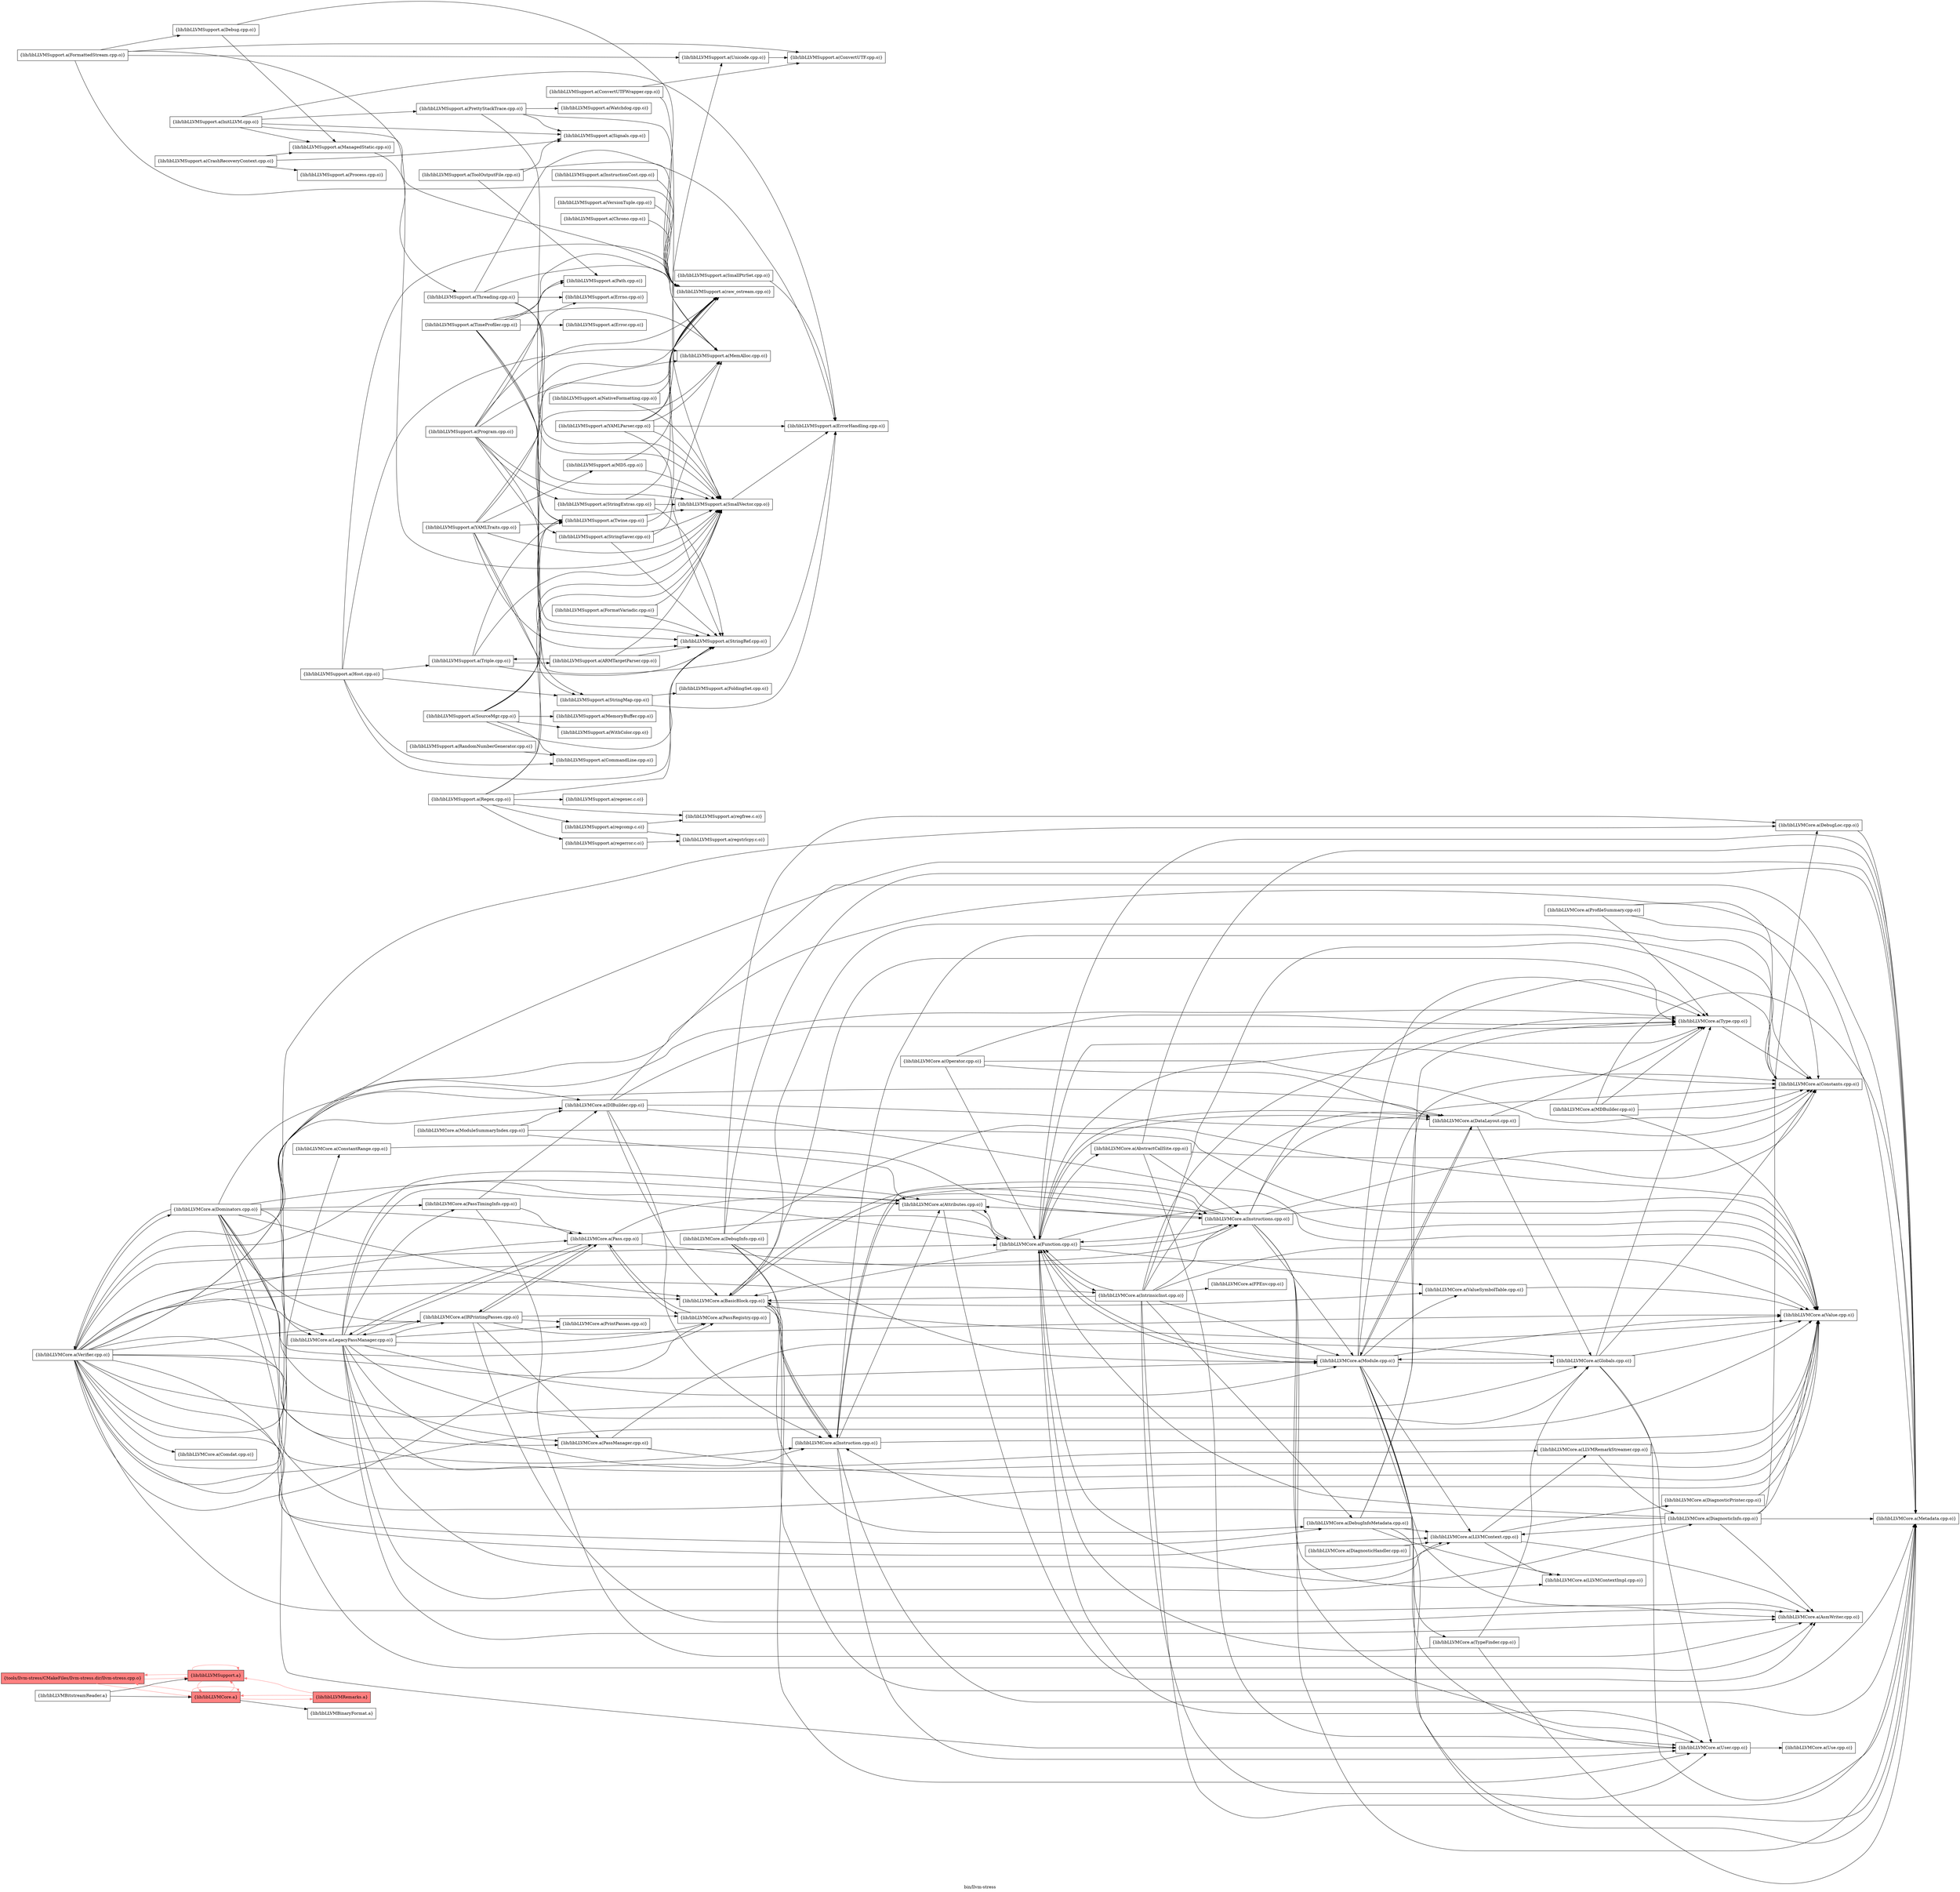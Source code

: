 digraph "bin/llvm-stress" {
	label="bin/llvm-stress";
	rankdir="LR"
	{ rank=same; Node0x55c36ec05888;  }
	{ rank=same; Node0x55c36ec06328; Node0x55c36ec06738;  }

	Node0x55c36ec05888 [shape=record,shape=box,style=filled,fillcolor="1.000000 0.5 1",group=1,label="{tools/llvm-stress/CMakeFiles/llvm-stress.dir/llvm-stress.cpp.o}"];
	Node0x55c36ec05888 -> Node0x55c36ec06328[color="1.000000 0.5 1"];
	Node0x55c36ec05888 -> Node0x55c36ec06738[color="1.000000 0.5 1"];
	Node0x55c36ec06328 [shape=record,shape=box,style=filled,fillcolor="1.000000 0.5 1",group=1,label="{lib/libLLVMCore.a}"];
	Node0x55c36ec06328 -> Node0x55c36ec06738[color="1.000000 0.5 1"];
	Node0x55c36ec06328 -> Node0x55c36ec05888[color="1.000000 0.5 1"];
	Node0x55c36ec06328 -> Node0x55c36ec06328[color="1.000000 0.5 1"];
	Node0x55c36ec06328 -> Node0x55c36ec08088;
	Node0x55c36ec06328 -> Node0x55c36ec08538[color="1.000000 0.5 1"];
	Node0x55c36ec06738 [shape=record,shape=box,style=filled,fillcolor="1.000000 0.5 1",group=1,label="{lib/libLLVMSupport.a}"];
	Node0x55c36ec06738 -> Node0x55c36ec05888[color="1.000000 0.5 1"];
	Node0x55c36ec06738 -> Node0x55c36ec06328[color="1.000000 0.5 1"];
	Node0x55c36ec06738 -> Node0x55c36ec06738[color="1.000000 0.5 1"];
	Node0x55c36ec092f8 [shape=record,shape=box,group=0,label="{lib/libLLVMCore.a(BasicBlock.cpp.o)}"];
	Node0x55c36ec092f8 -> Node0x55c36ec0a158;
	Node0x55c36ec092f8 -> Node0x55c36ec09618;
	Node0x55c36ec092f8 -> Node0x55c36ec0a1f8;
	Node0x55c36ec092f8 -> Node0x55c36ec061e8;
	Node0x55c36ec092f8 -> Node0x55c36ec08b28;
	Node0x55c36ec092f8 -> Node0x55c36ec09f78;
	Node0x55c36ec092f8 -> Node0x55c36ec05b58;
	Node0x55c36ec092f8 -> Node0x55c36ec06788;
	Node0x55c36ec0a158 [shape=record,shape=box,group=0,label="{lib/libLLVMCore.a(Constants.cpp.o)}"];
	Node0x55c36ec09618 [shape=record,shape=box,group=0,label="{lib/libLLVMCore.a(Instruction.cpp.o)}"];
	Node0x55c36ec09618 -> Node0x55c36ec092f8;
	Node0x55c36ec09618 -> Node0x55c36ec0a158;
	Node0x55c36ec09618 -> Node0x55c36ec08178;
	Node0x55c36ec09618 -> Node0x55c36ec0a1f8;
	Node0x55c36ec09618 -> Node0x55c36ec061e8;
	Node0x55c36ec09618 -> Node0x55c36ec09f78;
	Node0x55c36ec09618 -> Node0x55c36ec05b58;
	Node0x55c36ec0a1f8 [shape=record,shape=box,group=0,label="{lib/libLLVMCore.a(Instructions.cpp.o)}"];
	Node0x55c36ec0a1f8 -> Node0x55c36ec092f8;
	Node0x55c36ec0a1f8 -> Node0x55c36ec0a158;
	Node0x55c36ec0a1f8 -> Node0x55c36ec07ea8;
	Node0x55c36ec0a1f8 -> Node0x55c36ec08b78;
	Node0x55c36ec0a1f8 -> Node0x55c36ec08178;
	Node0x55c36ec0a1f8 -> Node0x55c36ec09618;
	Node0x55c36ec0a1f8 -> Node0x55c36ec064b8;
	Node0x55c36ec0a1f8 -> Node0x55c36ec061e8;
	Node0x55c36ec0a1f8 -> Node0x55c36ec05a68;
	Node0x55c36ec0a1f8 -> Node0x55c36ec08b28;
	Node0x55c36ec0a1f8 -> Node0x55c36ec09f78;
	Node0x55c36ec0a1f8 -> Node0x55c36ec05b58;
	Node0x55c36ec061e8 [shape=record,shape=box,group=0,label="{lib/libLLVMCore.a(Metadata.cpp.o)}"];
	Node0x55c36ec08b28 [shape=record,shape=box,group=0,label="{lib/libLLVMCore.a(Type.cpp.o)}"];
	Node0x55c36ec08b28 -> Node0x55c36ec0a158;
	Node0x55c36ec09f78 [shape=record,shape=box,group=0,label="{lib/libLLVMCore.a(User.cpp.o)}"];
	Node0x55c36ec09f78 -> Node0x55c36ec0a428;
	Node0x55c36ec05b58 [shape=record,shape=box,group=0,label="{lib/libLLVMCore.a(Value.cpp.o)}"];
	Node0x55c36ec06788 [shape=record,shape=box,group=0,label="{lib/libLLVMCore.a(ValueSymbolTable.cpp.o)}"];
	Node0x55c36ec06788 -> Node0x55c36ec05b58;
	Node0x55c36ec07ea8 [shape=record,shape=box,group=0,label="{lib/libLLVMCore.a(Function.cpp.o)}"];
	Node0x55c36ec07ea8 -> Node0x55c36ec092f8;
	Node0x55c36ec07ea8 -> Node0x55c36ec0a158;
	Node0x55c36ec07ea8 -> Node0x55c36ec08b78;
	Node0x55c36ec07ea8 -> Node0x55c36ec08178;
	Node0x55c36ec07ea8 -> Node0x55c36ec05ce8;
	Node0x55c36ec07ea8 -> Node0x55c36ec0a1f8;
	Node0x55c36ec07ea8 -> Node0x55c36ec08718;
	Node0x55c36ec07ea8 -> Node0x55c36ec079f8;
	Node0x55c36ec07ea8 -> Node0x55c36ec061e8;
	Node0x55c36ec07ea8 -> Node0x55c36ec05a68;
	Node0x55c36ec07ea8 -> Node0x55c36ec08b28;
	Node0x55c36ec07ea8 -> Node0x55c36ec09f78;
	Node0x55c36ec07ea8 -> Node0x55c36ec05b58;
	Node0x55c36ec07ea8 -> Node0x55c36ec06788;
	Node0x55c36ec08b78 [shape=record,shape=box,group=0,label="{lib/libLLVMCore.a(DataLayout.cpp.o)}"];
	Node0x55c36ec08b78 -> Node0x55c36ec07ea8;
	Node0x55c36ec08b78 -> Node0x55c36ec06968;
	Node0x55c36ec08b78 -> Node0x55c36ec05a68;
	Node0x55c36ec08b78 -> Node0x55c36ec08b28;
	Node0x55c36ec08178 [shape=record,shape=box,group=0,label="{lib/libLLVMCore.a(Attributes.cpp.o)}"];
	Node0x55c36ec08178 -> Node0x55c36ec07ea8;
	Node0x55c36ec08178 -> Node0x55c36ec08998;
	Node0x55c36ec05ce8 [shape=record,shape=box,group=0,label="{lib/libLLVMCore.a(AbstractCallSite.cpp.o)}"];
	Node0x55c36ec05ce8 -> Node0x55c36ec0a158;
	Node0x55c36ec05ce8 -> Node0x55c36ec0a1f8;
	Node0x55c36ec05ce8 -> Node0x55c36ec061e8;
	Node0x55c36ec05ce8 -> Node0x55c36ec09f78;
	Node0x55c36ec08718 [shape=record,shape=box,group=0,label="{lib/libLLVMCore.a(IntrinsicInst.cpp.o)}"];
	Node0x55c36ec08718 -> Node0x55c36ec092f8;
	Node0x55c36ec08718 -> Node0x55c36ec0a158;
	Node0x55c36ec08718 -> Node0x55c36ec07ea8;
	Node0x55c36ec08718 -> Node0x55c36ec08b78;
	Node0x55c36ec08718 -> Node0x55c36ec06eb8;
	Node0x55c36ec08718 -> Node0x55c36ec0a1f8;
	Node0x55c36ec08718 -> Node0x55c36ec06a58;
	Node0x55c36ec08718 -> Node0x55c36ec061e8;
	Node0x55c36ec08718 -> Node0x55c36ec05a68;
	Node0x55c36ec08718 -> Node0x55c36ec08b28;
	Node0x55c36ec08718 -> Node0x55c36ec09f78;
	Node0x55c36ec08718 -> Node0x55c36ec05b58;
	Node0x55c36ec079f8 [shape=record,shape=box,group=0,label="{lib/libLLVMCore.a(LLVMContext.cpp.o)}"];
	Node0x55c36ec079f8 -> Node0x55c36ec08998;
	Node0x55c36ec079f8 -> Node0x55c36ec085d8;
	Node0x55c36ec079f8 -> Node0x55c36ec064b8;
	Node0x55c36ec079f8 -> Node0x55c36ec05f68;
	Node0x55c36ec05a68 [shape=record,shape=box,group=0,label="{lib/libLLVMCore.a(Module.cpp.o)}"];
	Node0x55c36ec05a68 -> Node0x55c36ec0a158;
	Node0x55c36ec05a68 -> Node0x55c36ec07ea8;
	Node0x55c36ec05a68 -> Node0x55c36ec08b78;
	Node0x55c36ec05a68 -> Node0x55c36ec08998;
	Node0x55c36ec05a68 -> Node0x55c36ec06968;
	Node0x55c36ec05a68 -> Node0x55c36ec079f8;
	Node0x55c36ec05a68 -> Node0x55c36ec061e8;
	Node0x55c36ec05a68 -> Node0x55c36ec08b28;
	Node0x55c36ec05a68 -> Node0x55c36ec097a8;
	Node0x55c36ec05a68 -> Node0x55c36ec09f78;
	Node0x55c36ec05a68 -> Node0x55c36ec05b58;
	Node0x55c36ec05a68 -> Node0x55c36ec06788;
	Node0x55c36ec06968 [shape=record,shape=box,group=0,label="{lib/libLLVMCore.a(Globals.cpp.o)}"];
	Node0x55c36ec06968 -> Node0x55c36ec0a158;
	Node0x55c36ec06968 -> Node0x55c36ec061e8;
	Node0x55c36ec06968 -> Node0x55c36ec05a68;
	Node0x55c36ec06968 -> Node0x55c36ec08b28;
	Node0x55c36ec06968 -> Node0x55c36ec09f78;
	Node0x55c36ec06968 -> Node0x55c36ec05b58;
	Node0x55c36ec08998 [shape=record,shape=box,group=0,label="{lib/libLLVMCore.a(AsmWriter.cpp.o)}"];
	Node0x55c36ec08088 [shape=record,shape=box,group=0,label="{lib/libLLVMBinaryFormat.a}"];
	Node0x55c36ec06eb8 [shape=record,shape=box,group=0,label="{lib/libLLVMCore.a(DebugInfoMetadata.cpp.o)}"];
	Node0x55c36ec06eb8 -> Node0x55c36ec0a158;
	Node0x55c36ec06eb8 -> Node0x55c36ec079f8;
	Node0x55c36ec06eb8 -> Node0x55c36ec064b8;
	Node0x55c36ec06eb8 -> Node0x55c36ec061e8;
	Node0x55c36ec06eb8 -> Node0x55c36ec08b28;
	Node0x55c36ec064b8 [shape=record,shape=box,group=0,label="{lib/libLLVMCore.a(LLVMContextImpl.cpp.o)}"];
	Node0x55c36ec07868 [shape=record,shape=box,group=0,label="{lib/libLLVMCore.a(ConstantRange.cpp.o)}"];
	Node0x55c36ec07868 -> Node0x55c36ec0a1f8;
	Node0x55c36ec05fb8 [shape=record,shape=box,group=0,label="{lib/libLLVMCore.a(IRPrintingPasses.cpp.o)}"];
	Node0x55c36ec05fb8 -> Node0x55c36ec08998;
	Node0x55c36ec05fb8 -> Node0x55c36ec09398;
	Node0x55c36ec05fb8 -> Node0x55c36ec08c18;
	Node0x55c36ec05fb8 -> Node0x55c36ec08e48;
	Node0x55c36ec05fb8 -> Node0x55c36ec09e88;
	Node0x55c36ec05fb8 -> Node0x55c36ec08678;
	Node0x55c36ec05fb8 -> Node0x55c36ec05b58;
	Node0x55c36ec09398 [shape=record,shape=box,group=0,label="{lib/libLLVMCore.a(LegacyPassManager.cpp.o)}"];
	Node0x55c36ec09398 -> Node0x55c36ec07ea8;
	Node0x55c36ec09398 -> Node0x55c36ec08178;
	Node0x55c36ec09398 -> Node0x55c36ec08998;
	Node0x55c36ec09398 -> Node0x55c36ec06968;
	Node0x55c36ec09398 -> Node0x55c36ec05fb8;
	Node0x55c36ec09398 -> Node0x55c36ec079f8;
	Node0x55c36ec09398 -> Node0x55c36ec07e08;
	Node0x55c36ec09398 -> Node0x55c36ec05f68;
	Node0x55c36ec09398 -> Node0x55c36ec05a68;
	Node0x55c36ec09398 -> Node0x55c36ec08c18;
	Node0x55c36ec09398 -> Node0x55c36ec09e88;
	Node0x55c36ec09398 -> Node0x55c36ec07bd8;
	Node0x55c36ec09398 -> Node0x55c36ec08678;
	Node0x55c36ec09398 -> Node0x55c36ec05b58;
	Node0x55c36ec08c18 [shape=record,shape=box,group=0,label="{lib/libLLVMCore.a(Pass.cpp.o)}"];
	Node0x55c36ec08c18 -> Node0x55c36ec07ea8;
	Node0x55c36ec08c18 -> Node0x55c36ec08178;
	Node0x55c36ec08c18 -> Node0x55c36ec05fb8;
	Node0x55c36ec08c18 -> Node0x55c36ec09398;
	Node0x55c36ec08c18 -> Node0x55c36ec09e88;
	Node0x55c36ec08c18 -> Node0x55c36ec05b58;
	Node0x55c36ec08e48 [shape=record,shape=box,group=0,label="{lib/libLLVMCore.a(PassManager.cpp.o)}"];
	Node0x55c36ec08e48 -> Node0x55c36ec06968;
	Node0x55c36ec08e48 -> Node0x55c36ec05b58;
	Node0x55c36ec09e88 [shape=record,shape=box,group=0,label="{lib/libLLVMCore.a(PassRegistry.cpp.o)}"];
	Node0x55c36ec09e88 -> Node0x55c36ec08c18;
	Node0x55c36ec08678 [shape=record,shape=box,group=0,label="{lib/libLLVMCore.a(PrintPasses.cpp.o)}"];
	Node0x55c36ec06a58 [shape=record,shape=box,group=0,label="{lib/libLLVMCore.a(FPEnv.cpp.o)}"];
	Node0x55c36ec085d8 [shape=record,shape=box,group=0,label="{lib/libLLVMCore.a(DiagnosticPrinter.cpp.o)}"];
	Node0x55c36ec085d8 -> Node0x55c36ec05b58;
	Node0x55c36ec05f68 [shape=record,shape=box,group=0,label="{lib/libLLVMCore.a(LLVMRemarkStreamer.cpp.o)}"];
	Node0x55c36ec05f68 -> Node0x55c36ec07e08;
	Node0x55c36ec05f68 -> Node0x55c36ec05b58;
	Node0x55c36ec07e08 [shape=record,shape=box,group=0,label="{lib/libLLVMCore.a(DiagnosticInfo.cpp.o)}"];
	Node0x55c36ec07e08 -> Node0x55c36ec07ea8;
	Node0x55c36ec07e08 -> Node0x55c36ec08998;
	Node0x55c36ec07e08 -> Node0x55c36ec09618;
	Node0x55c36ec07e08 -> Node0x55c36ec079f8;
	Node0x55c36ec07e08 -> Node0x55c36ec08a88;
	Node0x55c36ec07e08 -> Node0x55c36ec061e8;
	Node0x55c36ec07e08 -> Node0x55c36ec05b58;
	Node0x55c36ec08a88 [shape=record,shape=box,group=0,label="{lib/libLLVMCore.a(DebugLoc.cpp.o)}"];
	Node0x55c36ec08a88 -> Node0x55c36ec061e8;
	Node0x55c36ec09848 [shape=record,shape=box,group=0,label="{lib/libLLVMCore.a(DebugInfo.cpp.o)}"];
	Node0x55c36ec09848 -> Node0x55c36ec06eb8;
	Node0x55c36ec09848 -> Node0x55c36ec09618;
	Node0x55c36ec09848 -> Node0x55c36ec08a88;
	Node0x55c36ec09848 -> Node0x55c36ec061e8;
	Node0x55c36ec09848 -> Node0x55c36ec05a68;
	Node0x55c36ec09848 -> Node0x55c36ec05b58;
	Node0x55c36ec0a4c8 [shape=record,shape=box,group=0,label="{lib/libLLVMCore.a(DIBuilder.cpp.o)}"];
	Node0x55c36ec0a4c8 -> Node0x55c36ec092f8;
	Node0x55c36ec0a4c8 -> Node0x55c36ec0a158;
	Node0x55c36ec0a4c8 -> Node0x55c36ec09618;
	Node0x55c36ec0a4c8 -> Node0x55c36ec061e8;
	Node0x55c36ec0a4c8 -> Node0x55c36ec08b28;
	Node0x55c36ec0a4c8 -> Node0x55c36ec05b58;
	Node0x55c36ec05798 [shape=record,shape=box,group=0,label="{lib/libLLVMCore.a(DiagnosticHandler.cpp.o)}"];
	Node0x55c36ec05798 -> Node0x55c36ec079f8;
	Node0x55c36ec08538 [shape=record,shape=box,style=filled,fillcolor="1.000000 0.5 1",group=1,label="{lib/libLLVMRemarks.a}"];
	Node0x55c36ec08538 -> Node0x55c36ec06738[color="1.000000 0.5 1"];
	Node0x55c36ec08538 -> Node0x55c36ec06328[color="1.000000 0.5 1"];
	Node0x55c36ec07bd8 [shape=record,shape=box,group=0,label="{lib/libLLVMCore.a(PassTimingInfo.cpp.o)}"];
	Node0x55c36ec07bd8 -> Node0x55c36ec08998;
	Node0x55c36ec07bd8 -> Node0x55c36ec0a4c8;
	Node0x55c36ec07bd8 -> Node0x55c36ec08c18;
	Node0x55c36ec09b68 [shape=record,shape=box,group=0,label="{lib/libLLVMCore.a(MDBuilder.cpp.o)}"];
	Node0x55c36ec09b68 -> Node0x55c36ec0a158;
	Node0x55c36ec09b68 -> Node0x55c36ec061e8;
	Node0x55c36ec09b68 -> Node0x55c36ec08b28;
	Node0x55c36ec09b68 -> Node0x55c36ec05b58;
	Node0x55c36ec097a8 [shape=record,shape=box,group=0,label="{lib/libLLVMCore.a(TypeFinder.cpp.o)}"];
	Node0x55c36ec097a8 -> Node0x55c36ec07ea8;
	Node0x55c36ec097a8 -> Node0x55c36ec06968;
	Node0x55c36ec097a8 -> Node0x55c36ec061e8;
	Node0x55c36ec05bf8 [shape=record,shape=box,group=0,label="{lib/libLLVMCore.a(ModuleSummaryIndex.cpp.o)}"];
	Node0x55c36ec05bf8 -> Node0x55c36ec08178;
	Node0x55c36ec05bf8 -> Node0x55c36ec0a4c8;
	Node0x55c36ec05bf8 -> Node0x55c36ec05b58;
	Node0x55c36ec07d18 [shape=record,shape=box,group=0,label="{lib/libLLVMCore.a(Operator.cpp.o)}"];
	Node0x55c36ec07d18 -> Node0x55c36ec0a158;
	Node0x55c36ec07d18 -> Node0x55c36ec07ea8;
	Node0x55c36ec07d18 -> Node0x55c36ec08b78;
	Node0x55c36ec07d18 -> Node0x55c36ec08b28;
	Node0x55c36ec07ef8 [shape=record,shape=box,group=0,label="{lib/libLLVMCore.a(ProfileSummary.cpp.o)}"];
	Node0x55c36ec07ef8 -> Node0x55c36ec0a158;
	Node0x55c36ec07ef8 -> Node0x55c36ec061e8;
	Node0x55c36ec07ef8 -> Node0x55c36ec08b28;
	Node0x55c36ec0a428 [shape=record,shape=box,group=0,label="{lib/libLLVMCore.a(Use.cpp.o)}"];
	Node0x55c36ec06008 [shape=record,shape=box,group=0,label="{lib/libLLVMCore.a(Verifier.cpp.o)}"];
	Node0x55c36ec06008 -> Node0x55c36ec092f8;
	Node0x55c36ec06008 -> Node0x55c36ec0a158;
	Node0x55c36ec06008 -> Node0x55c36ec07ea8;
	Node0x55c36ec06008 -> Node0x55c36ec08b78;
	Node0x55c36ec06008 -> Node0x55c36ec08178;
	Node0x55c36ec06008 -> Node0x55c36ec08998;
	Node0x55c36ec06008 -> Node0x55c36ec06eb8;
	Node0x55c36ec06008 -> Node0x55c36ec06be8;
	Node0x55c36ec06008 -> Node0x55c36ec07868;
	Node0x55c36ec06008 -> Node0x55c36ec06968;
	Node0x55c36ec06008 -> Node0x55c36ec05fb8;
	Node0x55c36ec06008 -> Node0x55c36ec09618;
	Node0x55c36ec06008 -> Node0x55c36ec0a1f8;
	Node0x55c36ec06008 -> Node0x55c36ec08718;
	Node0x55c36ec06008 -> Node0x55c36ec079f8;
	Node0x55c36ec06008 -> Node0x55c36ec08a88;
	Node0x55c36ec06008 -> Node0x55c36ec0a4c8;
	Node0x55c36ec06008 -> Node0x55c36ec09398;
	Node0x55c36ec06008 -> Node0x55c36ec061e8;
	Node0x55c36ec06008 -> Node0x55c36ec05a68;
	Node0x55c36ec06008 -> Node0x55c36ec08c18;
	Node0x55c36ec06008 -> Node0x55c36ec08e48;
	Node0x55c36ec06008 -> Node0x55c36ec09e88;
	Node0x55c36ec06008 -> Node0x55c36ec08b28;
	Node0x55c36ec06008 -> Node0x55c36ec09f78;
	Node0x55c36ec06008 -> Node0x55c36ec05b58;
	Node0x55c36ec06008 -> Node0x55c36ec06dc8;
	Node0x55c36ec06be8 [shape=record,shape=box,group=0,label="{lib/libLLVMCore.a(Comdat.cpp.o)}"];
	Node0x55c36ec06dc8 [shape=record,shape=box,group=0,label="{lib/libLLVMCore.a(Dominators.cpp.o)}"];
	Node0x55c36ec06dc8 -> Node0x55c36ec092f8;
	Node0x55c36ec06dc8 -> Node0x55c36ec08178;
	Node0x55c36ec06dc8 -> Node0x55c36ec08998;
	Node0x55c36ec06dc8 -> Node0x55c36ec05fb8;
	Node0x55c36ec06dc8 -> Node0x55c36ec09618;
	Node0x55c36ec06dc8 -> Node0x55c36ec0a4c8;
	Node0x55c36ec06dc8 -> Node0x55c36ec09398;
	Node0x55c36ec06dc8 -> Node0x55c36ec08c18;
	Node0x55c36ec06dc8 -> Node0x55c36ec08e48;
	Node0x55c36ec06dc8 -> Node0x55c36ec09e88;
	Node0x55c36ec06dc8 -> Node0x55c36ec07bd8;
	Node0x55c36ec06dc8 -> Node0x55c36ec05b58;
	Node0x55c36ec06dc8 -> Node0x55c36ec06008;
	Node0x55c36ec0a3d8 [shape=record,shape=box,group=0,label="{lib/libLLVMSupport.a(Chrono.cpp.o)}"];
	Node0x55c36ec0a3d8 -> Node0x55c36ec09118;
	Node0x55c36ec09118 [shape=record,shape=box,group=0,label="{lib/libLLVMSupport.a(raw_ostream.cpp.o)}"];
	Node0x55c36ec09488 [shape=record,shape=box,group=0,label="{lib/libLLVMSupport.a(ConvertUTFWrapper.cpp.o)}"];
	Node0x55c36ec09488 -> Node0x55c36ec08948;
	Node0x55c36ec09488 -> Node0x55c36ec09ed8;
	Node0x55c36ec08948 [shape=record,shape=box,group=0,label="{lib/libLLVMSupport.a(ConvertUTF.cpp.o)}"];
	Node0x55c36ec09ed8 [shape=record,shape=box,group=0,label="{lib/libLLVMSupport.a(SmallVector.cpp.o)}"];
	Node0x55c36ec09ed8 -> Node0x55c36ec073b8;
	Node0x55c36ec086c8 [shape=record,shape=box,group=0,label="{lib/libLLVMSupport.a(Debug.cpp.o)}"];
	Node0x55c36ec086c8 -> Node0x55c36ec06d28;
	Node0x55c36ec086c8 -> Node0x55c36ec09118;
	Node0x55c36ec06d28 [shape=record,shape=box,group=0,label="{lib/libLLVMSupport.a(ManagedStatic.cpp.o)}"];
	Node0x55c36ec06d28 -> Node0x55c36ec091b8;
	Node0x55c36ec08ad8 [shape=record,shape=box,group=0,label="{lib/libLLVMSupport.a(FormattedStream.cpp.o)}"];
	Node0x55c36ec08ad8 -> Node0x55c36ec08948;
	Node0x55c36ec08ad8 -> Node0x55c36ec086c8;
	Node0x55c36ec08ad8 -> Node0x55c36ec09ed8;
	Node0x55c36ec08ad8 -> Node0x55c36ec09b18;
	Node0x55c36ec08ad8 -> Node0x55c36ec09118;
	Node0x55c36ec09b18 [shape=record,shape=box,group=0,label="{lib/libLLVMSupport.a(Unicode.cpp.o)}"];
	Node0x55c36ec09b18 -> Node0x55c36ec08948;
	Node0x55c36ec08cb8 [shape=record,shape=box,group=0,label="{lib/libLLVMSupport.a(FormatVariadic.cpp.o)}"];
	Node0x55c36ec08cb8 -> Node0x55c36ec09ed8;
	Node0x55c36ec08cb8 -> Node0x55c36ec07e58;
	Node0x55c36ec07e58 [shape=record,shape=box,group=0,label="{lib/libLLVMSupport.a(StringRef.cpp.o)}"];
	Node0x55c36ec07c78 [shape=record,shape=box,group=0,label="{lib/libLLVMSupport.a(InitLLVM.cpp.o)}"];
	Node0x55c36ec07c78 -> Node0x55c36ec073b8;
	Node0x55c36ec07c78 -> Node0x55c36ec06d28;
	Node0x55c36ec07c78 -> Node0x55c36ec060a8;
	Node0x55c36ec07c78 -> Node0x55c36ec09c58;
	Node0x55c36ec07c78 -> Node0x55c36ec07778;
	Node0x55c36ec073b8 [shape=record,shape=box,group=0,label="{lib/libLLVMSupport.a(ErrorHandling.cpp.o)}"];
	Node0x55c36ec060a8 [shape=record,shape=box,group=0,label="{lib/libLLVMSupport.a(MemAlloc.cpp.o)}"];
	Node0x55c36ec09c58 [shape=record,shape=box,group=0,label="{lib/libLLVMSupport.a(PrettyStackTrace.cpp.o)}"];
	Node0x55c36ec09c58 -> Node0x55c36ec09ed8;
	Node0x55c36ec09c58 -> Node0x55c36ec09118;
	Node0x55c36ec09c58 -> Node0x55c36ec07778;
	Node0x55c36ec09c58 -> Node0x55c36ec098e8;
	Node0x55c36ec07778 [shape=record,shape=box,group=0,label="{lib/libLLVMSupport.a(Signals.cpp.o)}"];
	Node0x55c36ec06f58 [shape=record,shape=box,group=0,label="{lib/libLLVMSupport.a(InstructionCost.cpp.o)}"];
	Node0x55c36ec06f58 -> Node0x55c36ec09118;
	Node0x55c36ec091b8 [shape=record,shape=box,group=0,label="{lib/libLLVMSupport.a(Threading.cpp.o)}"];
	Node0x55c36ec091b8 -> Node0x55c36ec073b8;
	Node0x55c36ec091b8 -> Node0x55c36ec060a8;
	Node0x55c36ec091b8 -> Node0x55c36ec09ed8;
	Node0x55c36ec091b8 -> Node0x55c36ec07e58;
	Node0x55c36ec091b8 -> Node0x55c36ec05a18;
	Node0x55c36ec091b8 -> Node0x55c36ec057e8;
	Node0x55c36ec05e28 [shape=record,shape=box,group=0,label="{lib/libLLVMSupport.a(MD5.cpp.o)}"];
	Node0x55c36ec05e28 -> Node0x55c36ec09ed8;
	Node0x55c36ec05e28 -> Node0x55c36ec09118;
	Node0x55c36ec05978 [shape=record,shape=box,group=0,label="{lib/libLLVMSupport.a(NativeFormatting.cpp.o)}"];
	Node0x55c36ec05978 -> Node0x55c36ec09ed8;
	Node0x55c36ec05978 -> Node0x55c36ec09118;
	Node0x55c36ec098e8 [shape=record,shape=box,group=0,label="{lib/libLLVMSupport.a(Watchdog.cpp.o)}"];
	Node0x55c36ec09938 [shape=record,shape=box,group=0,label="{lib/libLLVMSupport.a(RandomNumberGenerator.cpp.o)}"];
	Node0x55c36ec09938 -> Node0x55c36ec096b8;
	Node0x55c36ec096b8 [shape=record,shape=box,group=0,label="{lib/libLLVMSupport.a(CommandLine.cpp.o)}"];
	Node0x55c36ec08fd8 [shape=record,shape=box,group=0,label="{lib/libLLVMSupport.a(Regex.cpp.o)}"];
	Node0x55c36ec08fd8 -> Node0x55c36ec09ed8;
	Node0x55c36ec08fd8 -> Node0x55c36ec07e58;
	Node0x55c36ec08fd8 -> Node0x55c36ec05a18;
	Node0x55c36ec08fd8 -> Node0x55c36ec097f8;
	Node0x55c36ec08fd8 -> Node0x55c36ec0a018;
	Node0x55c36ec08fd8 -> Node0x55c36ec055b8;
	Node0x55c36ec08fd8 -> Node0x55c36ec06058;
	Node0x55c36ec05a18 [shape=record,shape=box,group=0,label="{lib/libLLVMSupport.a(Twine.cpp.o)}"];
	Node0x55c36ec05a18 -> Node0x55c36ec09ed8;
	Node0x55c36ec05a18 -> Node0x55c36ec09118;
	Node0x55c36ec097f8 [shape=record,shape=box,group=0,label="{lib/libLLVMSupport.a(regcomp.c.o)}"];
	Node0x55c36ec097f8 -> Node0x55c36ec06058;
	Node0x55c36ec097f8 -> Node0x55c36ec066e8;
	Node0x55c36ec0a018 [shape=record,shape=box,group=0,label="{lib/libLLVMSupport.a(regerror.c.o)}"];
	Node0x55c36ec0a018 -> Node0x55c36ec066e8;
	Node0x55c36ec055b8 [shape=record,shape=box,group=0,label="{lib/libLLVMSupport.a(regexec.c.o)}"];
	Node0x55c36ec06058 [shape=record,shape=box,group=0,label="{lib/libLLVMSupport.a(regfree.c.o)}"];
	Node0x55c36ec09708 [shape=record,shape=box,group=0,label="{lib/libLLVMSupport.a(SmallPtrSet.cpp.o)}"];
	Node0x55c36ec09708 -> Node0x55c36ec073b8;
	Node0x55c36ec056f8 [shape=record,shape=box,group=0,label="{lib/libLLVMSupport.a(SourceMgr.cpp.o)}"];
	Node0x55c36ec056f8 -> Node0x55c36ec096b8;
	Node0x55c36ec056f8 -> Node0x55c36ec09ed8;
	Node0x55c36ec056f8 -> Node0x55c36ec05ba8;
	Node0x55c36ec056f8 -> Node0x55c36ec07e58;
	Node0x55c36ec056f8 -> Node0x55c36ec05a18;
	Node0x55c36ec056f8 -> Node0x55c36ec09fc8;
	Node0x55c36ec056f8 -> Node0x55c36ec09118;
	Node0x55c36ec05ba8 [shape=record,shape=box,group=0,label="{lib/libLLVMSupport.a(MemoryBuffer.cpp.o)}"];
	Node0x55c36ec09fc8 [shape=record,shape=box,group=0,label="{lib/libLLVMSupport.a(WithColor.cpp.o)}"];
	Node0x55c36ec06aa8 [shape=record,shape=box,group=0,label="{lib/libLLVMSupport.a(StringExtras.cpp.o)}"];
	Node0x55c36ec06aa8 -> Node0x55c36ec09ed8;
	Node0x55c36ec06aa8 -> Node0x55c36ec07e58;
	Node0x55c36ec06aa8 -> Node0x55c36ec09118;
	Node0x55c36ec071d8 [shape=record,shape=box,group=0,label="{lib/libLLVMSupport.a(StringMap.cpp.o)}"];
	Node0x55c36ec071d8 -> Node0x55c36ec073b8;
	Node0x55c36ec071d8 -> Node0x55c36ec07098;
	Node0x55c36ec07098 [shape=record,shape=box,group=0,label="{lib/libLLVMSupport.a(FoldingSet.cpp.o)}"];
	Node0x55c36ec07a48 [shape=record,shape=box,group=0,label="{lib/libLLVMSupport.a(StringSaver.cpp.o)}"];
	Node0x55c36ec07a48 -> Node0x55c36ec060a8;
	Node0x55c36ec07a48 -> Node0x55c36ec09ed8;
	Node0x55c36ec07a48 -> Node0x55c36ec07e58;
	Node0x55c36ec08a38 [shape=record,shape=box,group=0,label="{lib/libLLVMSupport.a(TimeProfiler.cpp.o)}"];
	Node0x55c36ec08a38 -> Node0x55c36ec07b88;
	Node0x55c36ec08a38 -> Node0x55c36ec060a8;
	Node0x55c36ec08a38 -> Node0x55c36ec09ed8;
	Node0x55c36ec08a38 -> Node0x55c36ec071d8;
	Node0x55c36ec08a38 -> Node0x55c36ec05a18;
	Node0x55c36ec08a38 -> Node0x55c36ec09118;
	Node0x55c36ec08a38 -> Node0x55c36ec075e8;
	Node0x55c36ec07b88 [shape=record,shape=box,group=0,label="{lib/libLLVMSupport.a(Error.cpp.o)}"];
	Node0x55c36ec075e8 [shape=record,shape=box,group=0,label="{lib/libLLVMSupport.a(Path.cpp.o)}"];
	Node0x55c36ec06c38 [shape=record,shape=box,group=0,label="{lib/libLLVMSupport.a(ToolOutputFile.cpp.o)}"];
	Node0x55c36ec06c38 -> Node0x55c36ec09118;
	Node0x55c36ec06c38 -> Node0x55c36ec075e8;
	Node0x55c36ec06c38 -> Node0x55c36ec07778;
	Node0x55c36ec07d68 [shape=record,shape=box,group=0,label="{lib/libLLVMSupport.a(Triple.cpp.o)}"];
	Node0x55c36ec07d68 -> Node0x55c36ec09ed8;
	Node0x55c36ec07d68 -> Node0x55c36ec07e58;
	Node0x55c36ec07d68 -> Node0x55c36ec05d38;
	Node0x55c36ec07d68 -> Node0x55c36ec05a18;
	Node0x55c36ec05d38 [shape=record,shape=box,group=0,label="{lib/libLLVMSupport.a(ARMTargetParser.cpp.o)}"];
	Node0x55c36ec05d38 -> Node0x55c36ec09ed8;
	Node0x55c36ec05d38 -> Node0x55c36ec07e58;
	Node0x55c36ec05d38 -> Node0x55c36ec07d68;
	Node0x55c36ec08c68 [shape=record,shape=box,group=0,label="{lib/libLLVMSupport.a(YAMLParser.cpp.o)}"];
	Node0x55c36ec08c68 -> Node0x55c36ec073b8;
	Node0x55c36ec08c68 -> Node0x55c36ec060a8;
	Node0x55c36ec08c68 -> Node0x55c36ec09ed8;
	Node0x55c36ec08c68 -> Node0x55c36ec07e58;
	Node0x55c36ec08c68 -> Node0x55c36ec09b18;
	Node0x55c36ec08c68 -> Node0x55c36ec09118;
	Node0x55c36ec066e8 [shape=record,shape=box,group=0,label="{lib/libLLVMSupport.a(regstrlcpy.c.o)}"];
	Node0x55c36ec06e68 [shape=record,shape=box,group=0,label="{lib/libLLVMSupport.a(Host.cpp.o)}"];
	Node0x55c36ec06e68 -> Node0x55c36ec096b8;
	Node0x55c36ec06e68 -> Node0x55c36ec060a8;
	Node0x55c36ec06e68 -> Node0x55c36ec071d8;
	Node0x55c36ec06e68 -> Node0x55c36ec07e58;
	Node0x55c36ec06e68 -> Node0x55c36ec07d68;
	Node0x55c36ec06e68 -> Node0x55c36ec09118;
	Node0x55c36ec07f98 [shape=record,shape=box,group=0,label="{lib/libLLVMSupport.a(CrashRecoveryContext.cpp.o)}"];
	Node0x55c36ec07f98 -> Node0x55c36ec06d28;
	Node0x55c36ec07f98 -> Node0x55c36ec078b8;
	Node0x55c36ec07f98 -> Node0x55c36ec07778;
	Node0x55c36ec078b8 [shape=record,shape=box,group=0,label="{lib/libLLVMSupport.a(Process.cpp.o)}"];
	Node0x55c36ec05d88 [shape=record,shape=box,group=0,label="{lib/libLLVMSupport.a(Program.cpp.o)}"];
	Node0x55c36ec05d88 -> Node0x55c36ec060a8;
	Node0x55c36ec05d88 -> Node0x55c36ec09ed8;
	Node0x55c36ec05d88 -> Node0x55c36ec06aa8;
	Node0x55c36ec05d88 -> Node0x55c36ec07a48;
	Node0x55c36ec05d88 -> Node0x55c36ec07e58;
	Node0x55c36ec05d88 -> Node0x55c36ec09118;
	Node0x55c36ec05d88 -> Node0x55c36ec075e8;
	Node0x55c36ec05d88 -> Node0x55c36ec057e8;
	Node0x55c36ec057e8 [shape=record,shape=box,group=0,label="{lib/libLLVMSupport.a(Errno.cpp.o)}"];
	Node0x55c36ec080d8 [shape=record,shape=box,group=0,label="{lib/libLLVMSupport.a(YAMLTraits.cpp.o)}"];
	Node0x55c36ec080d8 -> Node0x55c36ec073b8;
	Node0x55c36ec080d8 -> Node0x55c36ec060a8;
	Node0x55c36ec080d8 -> Node0x55c36ec05e28;
	Node0x55c36ec080d8 -> Node0x55c36ec09ed8;
	Node0x55c36ec080d8 -> Node0x55c36ec071d8;
	Node0x55c36ec080d8 -> Node0x55c36ec07e58;
	Node0x55c36ec080d8 -> Node0x55c36ec05a18;
	Node0x55c36ec080d8 -> Node0x55c36ec09118;
	Node0x55c36ec099d8 [shape=record,shape=box,group=0,label="{lib/libLLVMSupport.a(VersionTuple.cpp.o)}"];
	Node0x55c36ec099d8 -> Node0x55c36ec09118;
	Node0x55c36ec07ae8 [shape=record,shape=box,group=0,label="{lib/libLLVMBitstreamReader.a}"];
	Node0x55c36ec07ae8 -> Node0x55c36ec06328;
	Node0x55c36ec07ae8 -> Node0x55c36ec06738;
}
